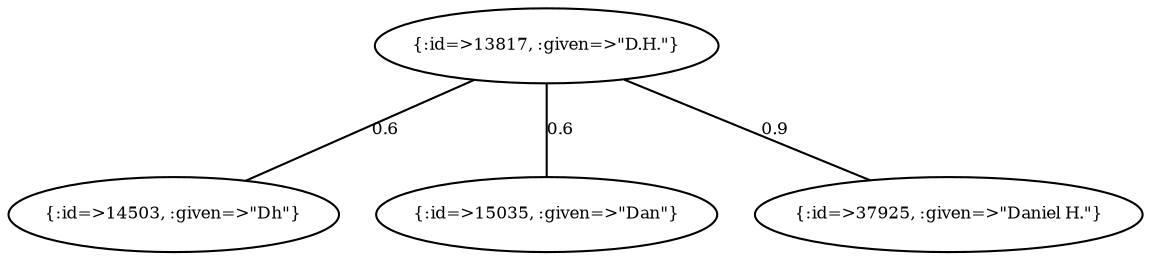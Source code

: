 graph Collector__WeightedGraph {
    "{:id=>13817, :given=>\"D.H.\"}" [
        fontsize = 8,
        label = "{:id=>13817, :given=>\"D.H.\"}"
    ]

    "{:id=>14503, :given=>\"Dh\"}" [
        fontsize = 8,
        label = "{:id=>14503, :given=>\"Dh\"}"
    ]

    "{:id=>15035, :given=>\"Dan\"}" [
        fontsize = 8,
        label = "{:id=>15035, :given=>\"Dan\"}"
    ]

    "{:id=>37925, :given=>\"Daniel H.\"}" [
        fontsize = 8,
        label = "{:id=>37925, :given=>\"Daniel H.\"}"
    ]

    "{:id=>13817, :given=>\"D.H.\"}" -- "{:id=>14503, :given=>\"Dh\"}" [
        fontsize = 8,
        label = 0.6
    ]

    "{:id=>13817, :given=>\"D.H.\"}" -- "{:id=>15035, :given=>\"Dan\"}" [
        fontsize = 8,
        label = 0.6
    ]

    "{:id=>13817, :given=>\"D.H.\"}" -- "{:id=>37925, :given=>\"Daniel H.\"}" [
        fontsize = 8,
        label = 0.9
    ]
}
